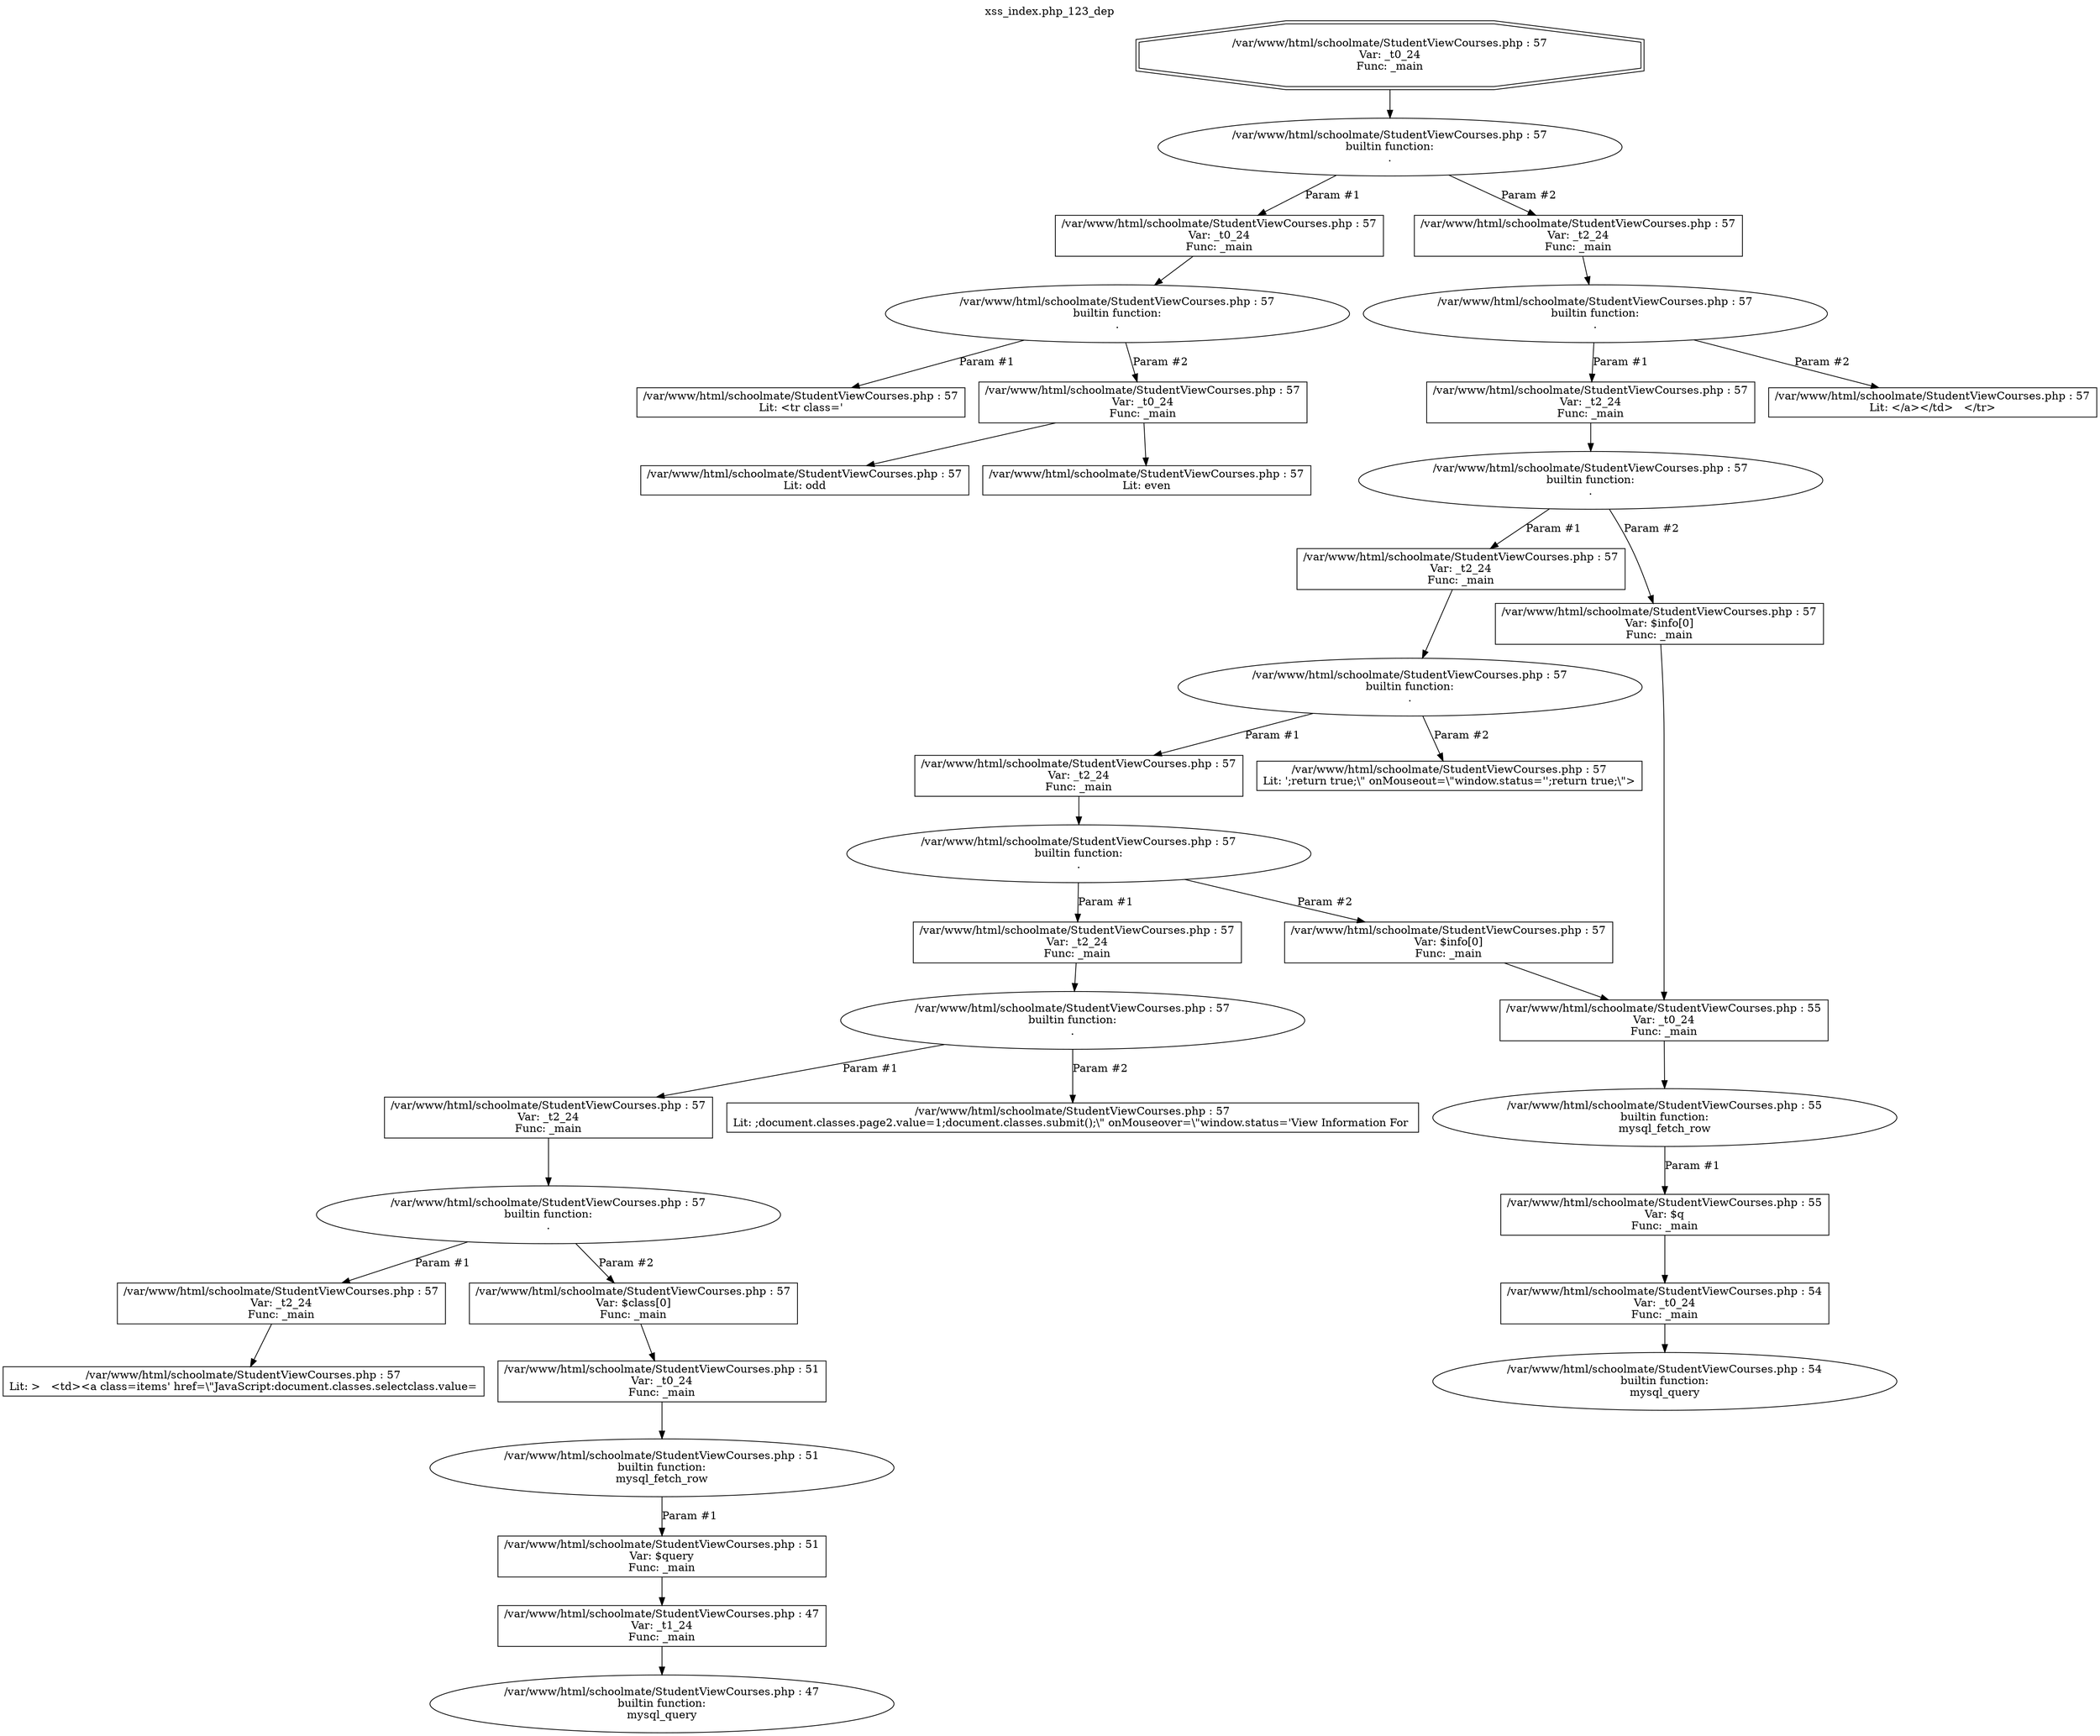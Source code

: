 digraph cfg {
  label="xss_index.php_123_dep";
  labelloc=t;
  n1 [shape=doubleoctagon, label="/var/www/html/schoolmate/StudentViewCourses.php : 57\nVar: _t0_24\nFunc: _main\n"];
  n2 [shape=ellipse, label="/var/www/html/schoolmate/StudentViewCourses.php : 57\nbuiltin function:\n.\n"];
  n3 [shape=box, label="/var/www/html/schoolmate/StudentViewCourses.php : 57\nVar: _t0_24\nFunc: _main\n"];
  n4 [shape=ellipse, label="/var/www/html/schoolmate/StudentViewCourses.php : 57\nbuiltin function:\n.\n"];
  n5 [shape=box, label="/var/www/html/schoolmate/StudentViewCourses.php : 57\nLit: <tr class='\n"];
  n6 [shape=box, label="/var/www/html/schoolmate/StudentViewCourses.php : 57\nVar: _t0_24\nFunc: _main\n"];
  n7 [shape=box, label="/var/www/html/schoolmate/StudentViewCourses.php : 57\nLit: odd\n"];
  n8 [shape=box, label="/var/www/html/schoolmate/StudentViewCourses.php : 57\nLit: even\n"];
  n9 [shape=box, label="/var/www/html/schoolmate/StudentViewCourses.php : 57\nVar: _t2_24\nFunc: _main\n"];
  n10 [shape=ellipse, label="/var/www/html/schoolmate/StudentViewCourses.php : 57\nbuiltin function:\n.\n"];
  n11 [shape=box, label="/var/www/html/schoolmate/StudentViewCourses.php : 57\nVar: _t2_24\nFunc: _main\n"];
  n12 [shape=ellipse, label="/var/www/html/schoolmate/StudentViewCourses.php : 57\nbuiltin function:\n.\n"];
  n13 [shape=box, label="/var/www/html/schoolmate/StudentViewCourses.php : 57\nVar: _t2_24\nFunc: _main\n"];
  n14 [shape=ellipse, label="/var/www/html/schoolmate/StudentViewCourses.php : 57\nbuiltin function:\n.\n"];
  n15 [shape=box, label="/var/www/html/schoolmate/StudentViewCourses.php : 57\nVar: _t2_24\nFunc: _main\n"];
  n16 [shape=ellipse, label="/var/www/html/schoolmate/StudentViewCourses.php : 57\nbuiltin function:\n.\n"];
  n17 [shape=box, label="/var/www/html/schoolmate/StudentViewCourses.php : 57\nVar: _t2_24\nFunc: _main\n"];
  n18 [shape=ellipse, label="/var/www/html/schoolmate/StudentViewCourses.php : 57\nbuiltin function:\n.\n"];
  n19 [shape=box, label="/var/www/html/schoolmate/StudentViewCourses.php : 57\nVar: _t2_24\nFunc: _main\n"];
  n20 [shape=ellipse, label="/var/www/html/schoolmate/StudentViewCourses.php : 57\nbuiltin function:\n.\n"];
  n21 [shape=box, label="/var/www/html/schoolmate/StudentViewCourses.php : 57\nVar: _t2_24\nFunc: _main\n"];
  n22 [shape=box, label="/var/www/html/schoolmate/StudentViewCourses.php : 57\nLit: >   <td><a class=items' href=\\\"JavaScript:document.classes.selectclass.value=\n"];
  n23 [shape=box, label="/var/www/html/schoolmate/StudentViewCourses.php : 57\nVar: $class[0]\nFunc: _main\n"];
  n24 [shape=box, label="/var/www/html/schoolmate/StudentViewCourses.php : 51\nVar: _t0_24\nFunc: _main\n"];
  n25 [shape=ellipse, label="/var/www/html/schoolmate/StudentViewCourses.php : 51\nbuiltin function:\nmysql_fetch_row\n"];
  n26 [shape=box, label="/var/www/html/schoolmate/StudentViewCourses.php : 51\nVar: $query\nFunc: _main\n"];
  n27 [shape=box, label="/var/www/html/schoolmate/StudentViewCourses.php : 47\nVar: _t1_24\nFunc: _main\n"];
  n28 [shape=ellipse, label="/var/www/html/schoolmate/StudentViewCourses.php : 47\nbuiltin function:\nmysql_query\n"];
  n29 [shape=box, label="/var/www/html/schoolmate/StudentViewCourses.php : 57\nLit: ;document.classes.page2.value=1;document.classes.submit();\\\" onMouseover=\\\"window.status='View Information For \n"];
  n30 [shape=box, label="/var/www/html/schoolmate/StudentViewCourses.php : 57\nVar: $info[0]\nFunc: _main\n"];
  n31 [shape=box, label="/var/www/html/schoolmate/StudentViewCourses.php : 55\nVar: _t0_24\nFunc: _main\n"];
  n32 [shape=ellipse, label="/var/www/html/schoolmate/StudentViewCourses.php : 55\nbuiltin function:\nmysql_fetch_row\n"];
  n33 [shape=box, label="/var/www/html/schoolmate/StudentViewCourses.php : 55\nVar: $q\nFunc: _main\n"];
  n34 [shape=box, label="/var/www/html/schoolmate/StudentViewCourses.php : 54\nVar: _t0_24\nFunc: _main\n"];
  n35 [shape=ellipse, label="/var/www/html/schoolmate/StudentViewCourses.php : 54\nbuiltin function:\nmysql_query\n"];
  n36 [shape=box, label="/var/www/html/schoolmate/StudentViewCourses.php : 57\nLit: ';return true;\\\" onMouseout=\\\"window.status='';return true;\\\">\n"];
  n37 [shape=box, label="/var/www/html/schoolmate/StudentViewCourses.php : 57\nVar: $info[0]\nFunc: _main\n"];
  n38 [shape=box, label="/var/www/html/schoolmate/StudentViewCourses.php : 57\nLit: </a></td>   </tr>\n"];
  n1 -> n2;
  n3 -> n4;
  n4 -> n5[label="Param #1"];
  n4 -> n6[label="Param #2"];
  n6 -> n7;
  n6 -> n8;
  n2 -> n3[label="Param #1"];
  n2 -> n9[label="Param #2"];
  n9 -> n10;
  n11 -> n12;
  n13 -> n14;
  n15 -> n16;
  n17 -> n18;
  n19 -> n20;
  n21 -> n22;
  n20 -> n21[label="Param #1"];
  n20 -> n23[label="Param #2"];
  n24 -> n25;
  n27 -> n28;
  n26 -> n27;
  n25 -> n26[label="Param #1"];
  n23 -> n24;
  n18 -> n19[label="Param #1"];
  n18 -> n29[label="Param #2"];
  n16 -> n17[label="Param #1"];
  n16 -> n30[label="Param #2"];
  n31 -> n32;
  n34 -> n35;
  n33 -> n34;
  n32 -> n33[label="Param #1"];
  n30 -> n31;
  n14 -> n15[label="Param #1"];
  n14 -> n36[label="Param #2"];
  n12 -> n13[label="Param #1"];
  n12 -> n37[label="Param #2"];
  n37 -> n31;
  n10 -> n11[label="Param #1"];
  n10 -> n38[label="Param #2"];
}
